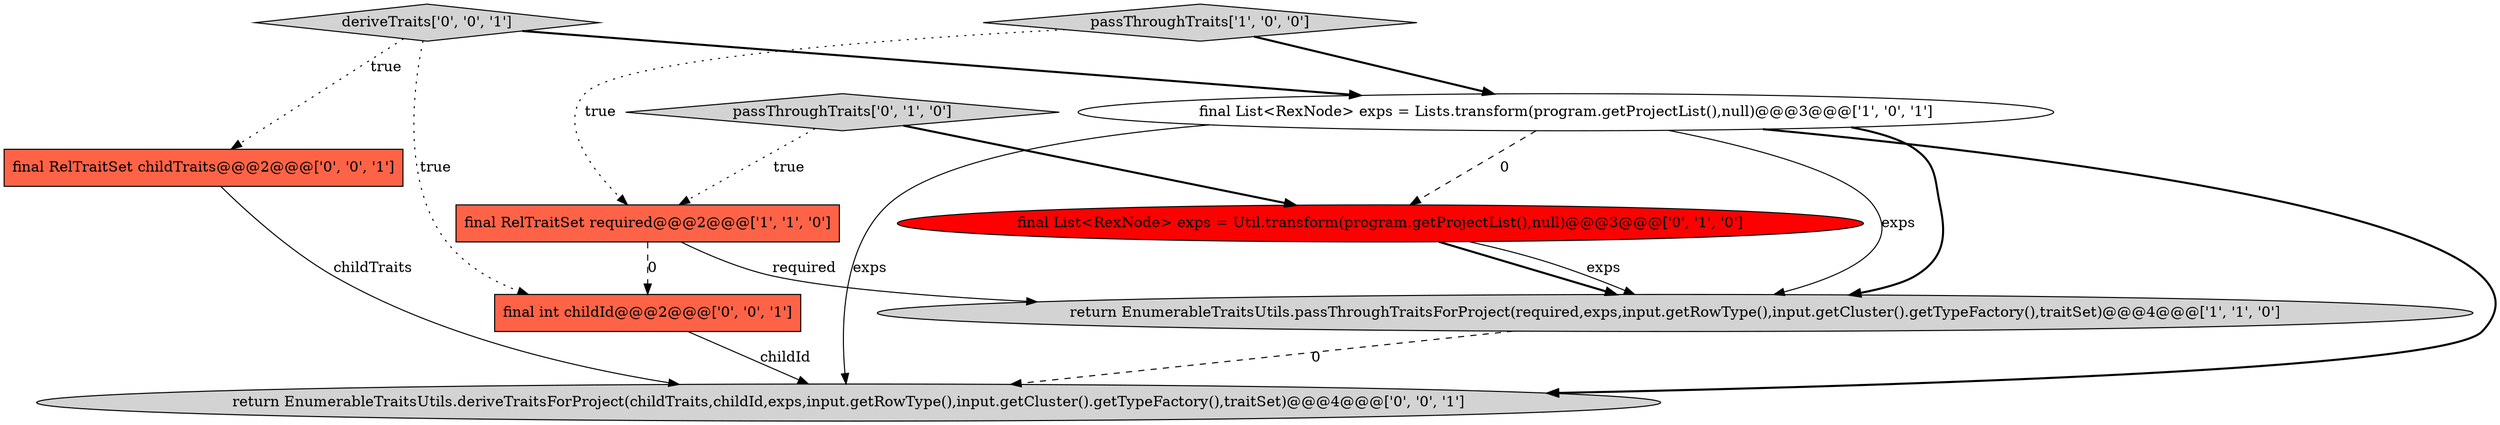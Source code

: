 digraph {
7 [style = filled, label = "deriveTraits['0', '0', '1']", fillcolor = lightgray, shape = diamond image = "AAA0AAABBB3BBB"];
9 [style = filled, label = "final int childId@@@2@@@['0', '0', '1']", fillcolor = tomato, shape = box image = "AAA0AAABBB3BBB"];
6 [style = filled, label = "return EnumerableTraitsUtils.deriveTraitsForProject(childTraits,childId,exps,input.getRowType(),input.getCluster().getTypeFactory(),traitSet)@@@4@@@['0', '0', '1']", fillcolor = lightgray, shape = ellipse image = "AAA0AAABBB3BBB"];
4 [style = filled, label = "passThroughTraits['0', '1', '0']", fillcolor = lightgray, shape = diamond image = "AAA0AAABBB2BBB"];
1 [style = filled, label = "final List<RexNode> exps = Lists.transform(program.getProjectList(),null)@@@3@@@['1', '0', '1']", fillcolor = white, shape = ellipse image = "AAA0AAABBB1BBB"];
2 [style = filled, label = "passThroughTraits['1', '0', '0']", fillcolor = lightgray, shape = diamond image = "AAA0AAABBB1BBB"];
3 [style = filled, label = "return EnumerableTraitsUtils.passThroughTraitsForProject(required,exps,input.getRowType(),input.getCluster().getTypeFactory(),traitSet)@@@4@@@['1', '1', '0']", fillcolor = lightgray, shape = ellipse image = "AAA0AAABBB1BBB"];
0 [style = filled, label = "final RelTraitSet required@@@2@@@['1', '1', '0']", fillcolor = tomato, shape = box image = "AAA0AAABBB1BBB"];
5 [style = filled, label = "final List<RexNode> exps = Util.transform(program.getProjectList(),null)@@@3@@@['0', '1', '0']", fillcolor = red, shape = ellipse image = "AAA1AAABBB2BBB"];
8 [style = filled, label = "final RelTraitSet childTraits@@@2@@@['0', '0', '1']", fillcolor = tomato, shape = box image = "AAA0AAABBB3BBB"];
1->3 [style = bold, label=""];
5->3 [style = bold, label=""];
8->6 [style = solid, label="childTraits"];
3->6 [style = dashed, label="0"];
1->6 [style = bold, label=""];
7->1 [style = bold, label=""];
2->0 [style = dotted, label="true"];
1->5 [style = dashed, label="0"];
7->9 [style = dotted, label="true"];
0->9 [style = dashed, label="0"];
7->8 [style = dotted, label="true"];
0->3 [style = solid, label="required"];
9->6 [style = solid, label="childId"];
4->5 [style = bold, label=""];
2->1 [style = bold, label=""];
5->3 [style = solid, label="exps"];
4->0 [style = dotted, label="true"];
1->3 [style = solid, label="exps"];
1->6 [style = solid, label="exps"];
}
